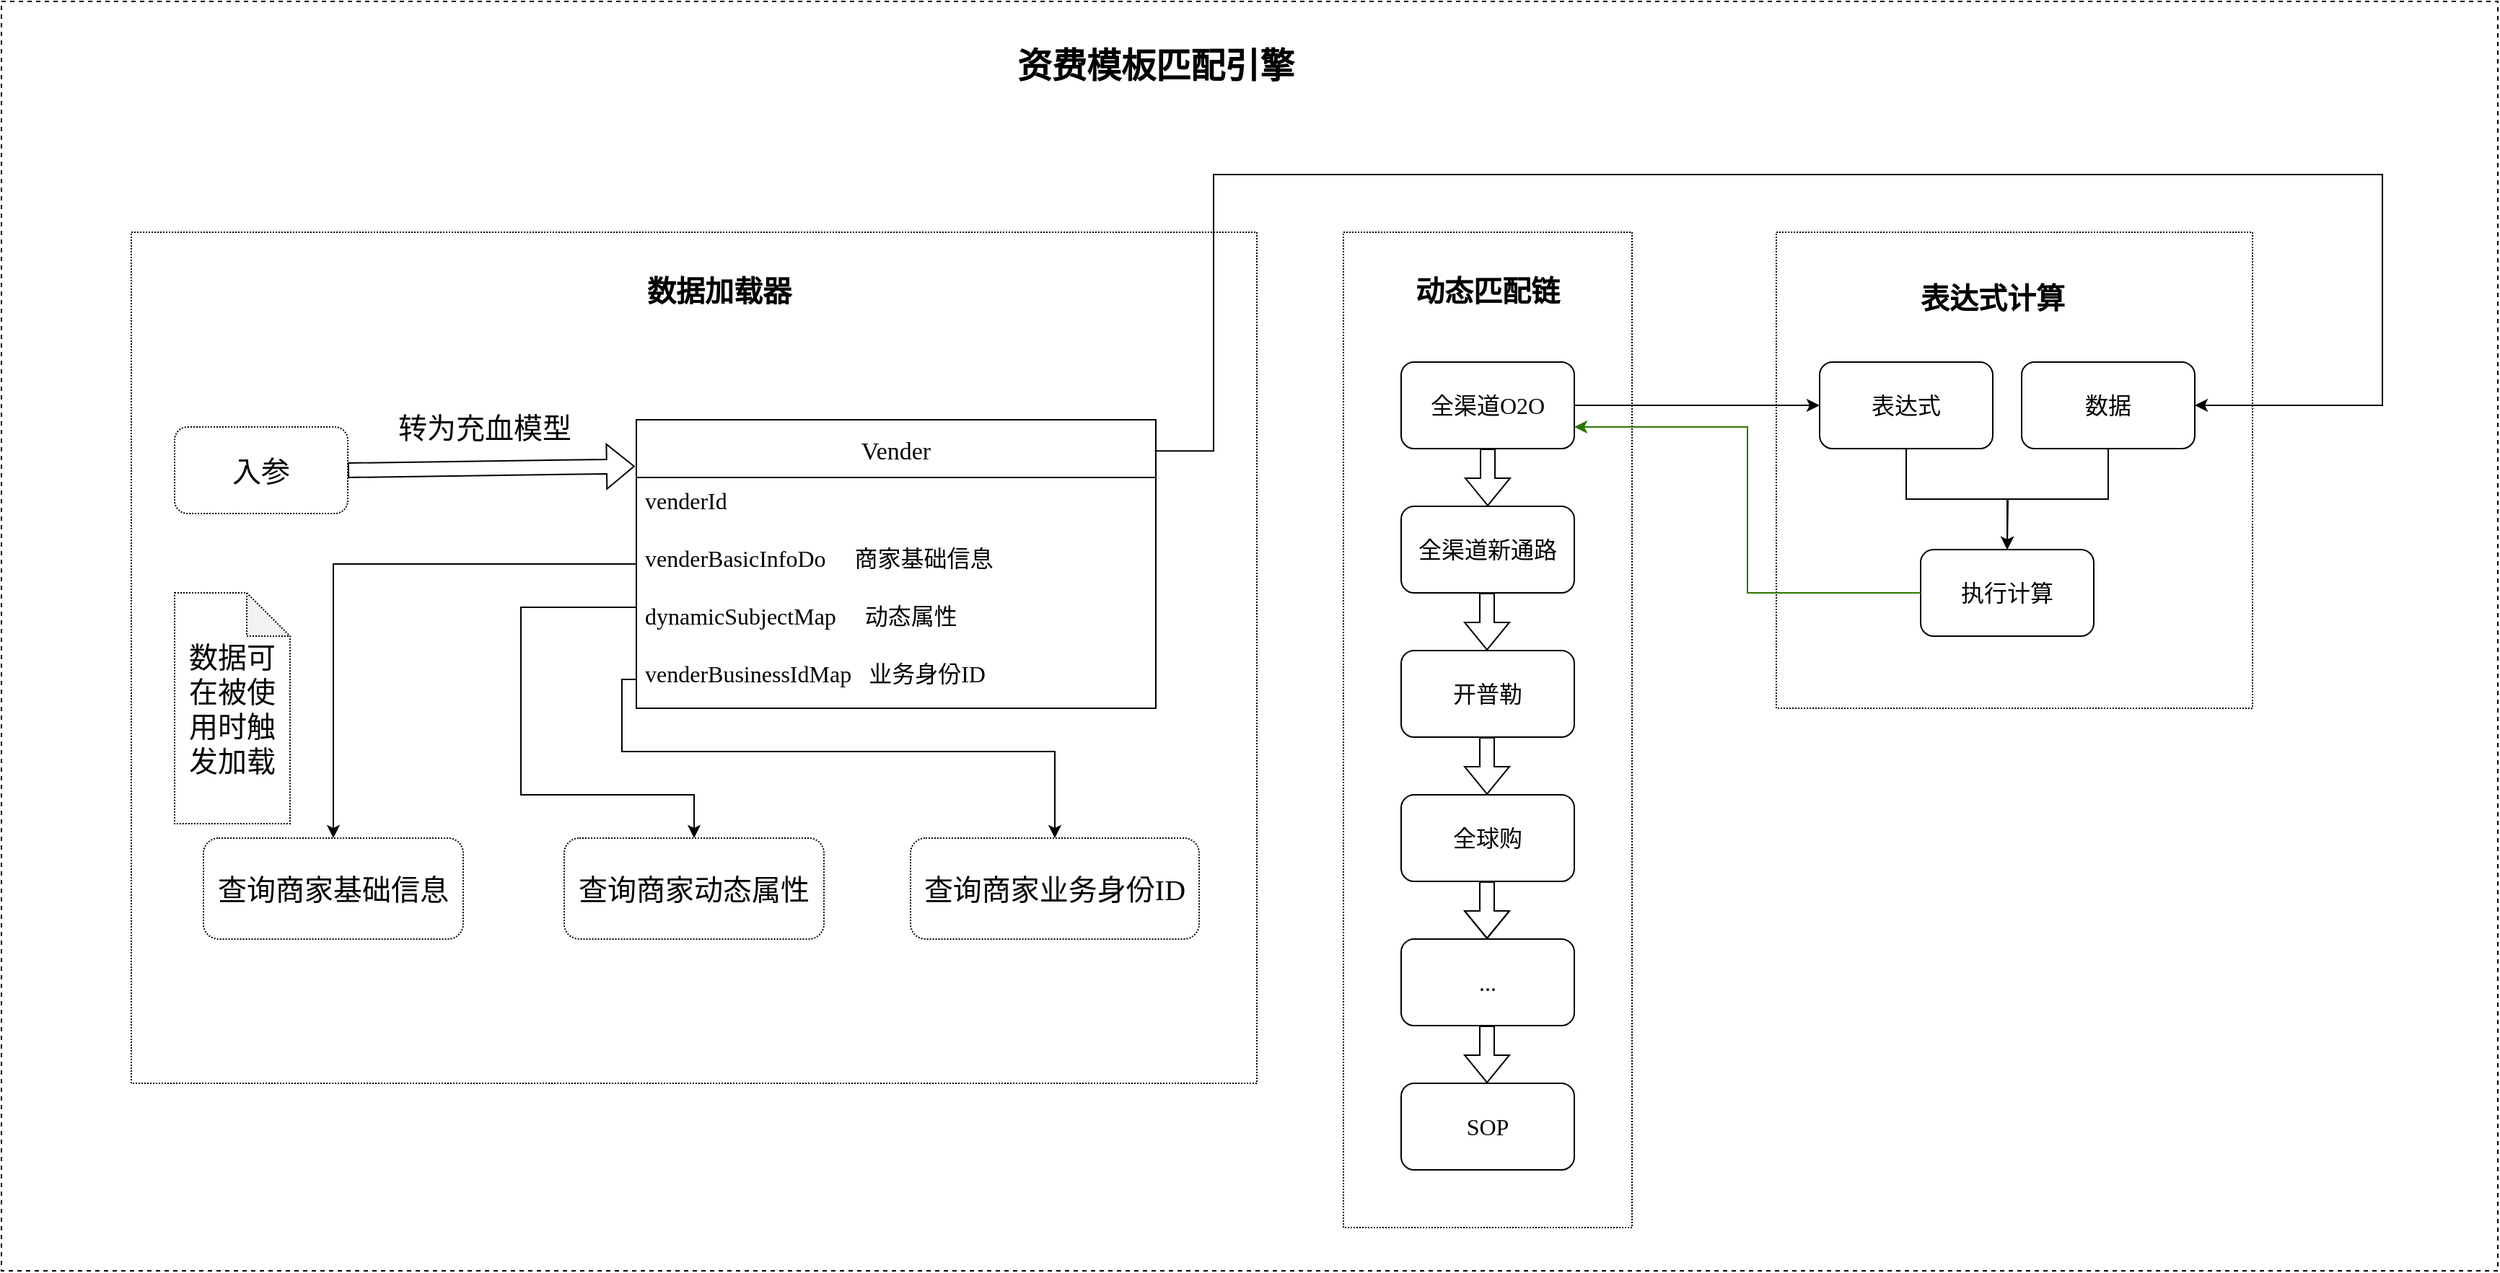 <mxfile version="20.3.7" type="github">
  <diagram id="bsSntz3MaLpm9zyaFs3J" name="第 1 页">
    <mxGraphModel dx="1986" dy="1160" grid="1" gridSize="10" guides="1" tooltips="1" connect="1" arrows="1" fold="1" page="1" pageScale="1" pageWidth="2800" pageHeight="2000" math="0" shadow="0">
      <root>
        <mxCell id="0" />
        <mxCell id="1" parent="0" />
        <mxCell id="RP6e3F4T2VRB4Au0Qs6i-22" value="" style="rounded=0;whiteSpace=wrap;html=1;fontFamily=Menlo;fontSize=16;dashed=1;" vertex="1" parent="1">
          <mxGeometry x="150" y="30" width="1730" height="880" as="geometry" />
        </mxCell>
        <mxCell id="RP6e3F4T2VRB4Au0Qs6i-24" value="" style="rounded=0;whiteSpace=wrap;html=1;fontFamily=Menlo;fontSize=16;dashed=1;dashPattern=1 1;" vertex="1" parent="1">
          <mxGeometry x="1080" y="190" width="200" height="690" as="geometry" />
        </mxCell>
        <mxCell id="RP6e3F4T2VRB4Au0Qs6i-23" value="" style="rounded=0;whiteSpace=wrap;html=1;fontFamily=Menlo;fontSize=16;dashed=1;dashPattern=1 1;" vertex="1" parent="1">
          <mxGeometry x="240" y="190" width="780" height="590" as="geometry" />
        </mxCell>
        <mxCell id="RP6e3F4T2VRB4Au0Qs6i-2" value="Vender" style="swimlane;fontStyle=0;childLayout=stackLayout;horizontal=1;startSize=40;horizontalStack=0;resizeParent=1;resizeParentMax=0;resizeLast=0;collapsible=1;marginBottom=0;align=center;fontSize=17;fontFamily=Menlo;" vertex="1" parent="1">
          <mxGeometry x="590" y="320" width="360" height="200" as="geometry" />
        </mxCell>
        <mxCell id="RP6e3F4T2VRB4Au0Qs6i-3" value="venderId" style="text;strokeColor=none;fillColor=none;spacingLeft=4;spacingRight=4;overflow=hidden;rotatable=0;points=[[0,0.5],[1,0.5]];portConstraint=eastwest;fontSize=16;fontFamily=Menlo;" vertex="1" parent="RP6e3F4T2VRB4Au0Qs6i-2">
          <mxGeometry y="40" width="360" height="40" as="geometry" />
        </mxCell>
        <mxCell id="RP6e3F4T2VRB4Au0Qs6i-4" value="venderBasicInfoDo     商家基础信息" style="text;strokeColor=none;fillColor=none;spacingLeft=4;spacingRight=4;overflow=hidden;rotatable=0;points=[[0,0.5],[1,0.5]];portConstraint=eastwest;fontSize=16;fontFamily=Menlo;" vertex="1" parent="RP6e3F4T2VRB4Au0Qs6i-2">
          <mxGeometry y="80" width="360" height="40" as="geometry" />
        </mxCell>
        <mxCell id="RP6e3F4T2VRB4Au0Qs6i-5" value="dynamicSubjectMap     动态属性" style="text;strokeColor=none;fillColor=none;spacingLeft=4;spacingRight=4;overflow=hidden;rotatable=0;points=[[0,0.5],[1,0.5]];portConstraint=eastwest;fontSize=16;fontFamily=Menlo;" vertex="1" parent="RP6e3F4T2VRB4Au0Qs6i-2">
          <mxGeometry y="120" width="360" height="40" as="geometry" />
        </mxCell>
        <mxCell id="RP6e3F4T2VRB4Au0Qs6i-9" value="venderBusinessIdMap   业务身份ID" style="text;strokeColor=none;fillColor=none;spacingLeft=4;spacingRight=4;overflow=hidden;rotatable=0;points=[[0,0.5],[1,0.5]];portConstraint=eastwest;fontSize=16;fontFamily=Menlo;" vertex="1" parent="RP6e3F4T2VRB4Au0Qs6i-2">
          <mxGeometry y="160" width="360" height="40" as="geometry" />
        </mxCell>
        <mxCell id="RP6e3F4T2VRB4Au0Qs6i-15" value="全渠道O2O" style="rounded=1;whiteSpace=wrap;html=1;fontFamily=Menlo;fontSize=16;" vertex="1" parent="1">
          <mxGeometry x="1120" y="280" width="120" height="60" as="geometry" />
        </mxCell>
        <mxCell id="RP6e3F4T2VRB4Au0Qs6i-16" value="全渠道新通路" style="rounded=1;whiteSpace=wrap;html=1;fontFamily=Menlo;fontSize=16;" vertex="1" parent="1">
          <mxGeometry x="1120" y="380" width="120" height="60" as="geometry" />
        </mxCell>
        <mxCell id="RP6e3F4T2VRB4Au0Qs6i-18" value="开普勒" style="rounded=1;whiteSpace=wrap;html=1;fontFamily=Menlo;fontSize=16;" vertex="1" parent="1">
          <mxGeometry x="1120" y="480" width="120" height="60" as="geometry" />
        </mxCell>
        <mxCell id="RP6e3F4T2VRB4Au0Qs6i-19" value="全球购" style="rounded=1;whiteSpace=wrap;html=1;fontFamily=Menlo;fontSize=16;" vertex="1" parent="1">
          <mxGeometry x="1120" y="580" width="120" height="60" as="geometry" />
        </mxCell>
        <mxCell id="RP6e3F4T2VRB4Au0Qs6i-20" value="..." style="rounded=1;whiteSpace=wrap;html=1;fontFamily=Menlo;fontSize=16;" vertex="1" parent="1">
          <mxGeometry x="1120" y="680" width="120" height="60" as="geometry" />
        </mxCell>
        <mxCell id="RP6e3F4T2VRB4Au0Qs6i-21" value="SOP" style="rounded=1;whiteSpace=wrap;html=1;fontFamily=Menlo;fontSize=16;" vertex="1" parent="1">
          <mxGeometry x="1120" y="780" width="120" height="60" as="geometry" />
        </mxCell>
        <mxCell id="RP6e3F4T2VRB4Au0Qs6i-25" value="" style="shape=flexArrow;endArrow=classic;html=1;rounded=0;fontFamily=Menlo;fontSize=16;" edge="1" parent="1">
          <mxGeometry width="50" height="50" relative="1" as="geometry">
            <mxPoint x="1180" y="340" as="sourcePoint" />
            <mxPoint x="1180" y="380" as="targetPoint" />
          </mxGeometry>
        </mxCell>
        <mxCell id="RP6e3F4T2VRB4Au0Qs6i-26" value="" style="shape=flexArrow;endArrow=classic;html=1;rounded=0;fontFamily=Menlo;fontSize=16;" edge="1" parent="1">
          <mxGeometry width="50" height="50" relative="1" as="geometry">
            <mxPoint x="1179.5" y="440" as="sourcePoint" />
            <mxPoint x="1179.5" y="480" as="targetPoint" />
          </mxGeometry>
        </mxCell>
        <mxCell id="RP6e3F4T2VRB4Au0Qs6i-27" value="" style="shape=flexArrow;endArrow=classic;html=1;rounded=0;fontFamily=Menlo;fontSize=16;" edge="1" parent="1">
          <mxGeometry width="50" height="50" relative="1" as="geometry">
            <mxPoint x="1179.5" y="540" as="sourcePoint" />
            <mxPoint x="1179.5" y="580" as="targetPoint" />
          </mxGeometry>
        </mxCell>
        <mxCell id="RP6e3F4T2VRB4Au0Qs6i-28" value="" style="shape=flexArrow;endArrow=classic;html=1;rounded=0;fontFamily=Menlo;fontSize=16;" edge="1" parent="1">
          <mxGeometry width="50" height="50" relative="1" as="geometry">
            <mxPoint x="1179.5" y="640" as="sourcePoint" />
            <mxPoint x="1179.5" y="680" as="targetPoint" />
            <Array as="points">
              <mxPoint x="1179.5" y="660" />
            </Array>
          </mxGeometry>
        </mxCell>
        <mxCell id="RP6e3F4T2VRB4Au0Qs6i-29" value="" style="shape=flexArrow;endArrow=classic;html=1;rounded=0;fontFamily=Menlo;fontSize=16;" edge="1" parent="1">
          <mxGeometry width="50" height="50" relative="1" as="geometry">
            <mxPoint x="1179.5" y="740" as="sourcePoint" />
            <mxPoint x="1179.5" y="780" as="targetPoint" />
          </mxGeometry>
        </mxCell>
        <mxCell id="RP6e3F4T2VRB4Au0Qs6i-30" value="动态匹配链" style="text;html=1;strokeColor=none;fillColor=none;align=center;verticalAlign=middle;whiteSpace=wrap;rounded=0;fontFamily=Menlo;fontSize=20;fontStyle=1" vertex="1" parent="1">
          <mxGeometry x="1125" y="210" width="110" height="40" as="geometry" />
        </mxCell>
        <mxCell id="RP6e3F4T2VRB4Au0Qs6i-31" value="资费模板匹配引擎" style="text;html=1;strokeColor=none;fillColor=none;align=center;verticalAlign=middle;whiteSpace=wrap;rounded=0;fontFamily=Menlo;fontSize=24;fontStyle=1" vertex="1" parent="1">
          <mxGeometry x="840" y="60" width="220" height="30" as="geometry" />
        </mxCell>
        <mxCell id="RP6e3F4T2VRB4Au0Qs6i-33" value="" style="rounded=0;whiteSpace=wrap;html=1;fontFamily=Menlo;fontSize=16;dashed=1;dashPattern=1 1;" vertex="1" parent="1">
          <mxGeometry x="1380" y="190" width="330" height="330" as="geometry" />
        </mxCell>
        <mxCell id="RP6e3F4T2VRB4Au0Qs6i-35" value="表达式计算" style="text;html=1;strokeColor=none;fillColor=none;align=center;verticalAlign=middle;whiteSpace=wrap;rounded=0;fontFamily=Menlo;fontSize=20;fontStyle=1" vertex="1" parent="1">
          <mxGeometry x="1450" y="220" width="160" height="30" as="geometry" />
        </mxCell>
        <mxCell id="RP6e3F4T2VRB4Au0Qs6i-36" value="表达式" style="rounded=1;whiteSpace=wrap;html=1;fontFamily=Menlo;fontSize=16;" vertex="1" parent="1">
          <mxGeometry x="1410" y="280" width="120" height="60" as="geometry" />
        </mxCell>
        <mxCell id="RP6e3F4T2VRB4Au0Qs6i-37" value="" style="endArrow=classic;html=1;rounded=0;fontFamily=Menlo;fontSize=16;exitX=1;exitY=0.5;exitDx=0;exitDy=0;entryX=0;entryY=0.5;entryDx=0;entryDy=0;" edge="1" parent="1" source="RP6e3F4T2VRB4Au0Qs6i-15" target="RP6e3F4T2VRB4Au0Qs6i-36">
          <mxGeometry width="50" height="50" relative="1" as="geometry">
            <mxPoint x="1300" y="350" as="sourcePoint" />
            <mxPoint x="1350" y="300" as="targetPoint" />
          </mxGeometry>
        </mxCell>
        <mxCell id="RP6e3F4T2VRB4Au0Qs6i-38" value="数据" style="rounded=1;whiteSpace=wrap;html=1;fontFamily=Menlo;fontSize=16;" vertex="1" parent="1">
          <mxGeometry x="1550" y="280" width="120" height="60" as="geometry" />
        </mxCell>
        <mxCell id="RP6e3F4T2VRB4Au0Qs6i-39" value="" style="endArrow=classic;html=1;rounded=0;fontFamily=Menlo;fontSize=16;entryX=1;entryY=0.5;entryDx=0;entryDy=0;exitX=0.998;exitY=0.108;exitDx=0;exitDy=0;edgeStyle=orthogonalEdgeStyle;exitPerimeter=0;" edge="1" parent="1" source="RP6e3F4T2VRB4Au0Qs6i-2" target="RP6e3F4T2VRB4Au0Qs6i-38">
          <mxGeometry width="50" height="50" relative="1" as="geometry">
            <mxPoint x="680" y="490" as="sourcePoint" />
            <mxPoint x="730" y="440" as="targetPoint" />
            <Array as="points">
              <mxPoint x="990" y="342" />
              <mxPoint x="990" y="150" />
              <mxPoint x="1800" y="150" />
              <mxPoint x="1800" y="310" />
            </Array>
          </mxGeometry>
        </mxCell>
        <mxCell id="RP6e3F4T2VRB4Au0Qs6i-40" value="执行计算" style="rounded=1;whiteSpace=wrap;html=1;fontFamily=Menlo;fontSize=16;" vertex="1" parent="1">
          <mxGeometry x="1480" y="410" width="120" height="60" as="geometry" />
        </mxCell>
        <mxCell id="RP6e3F4T2VRB4Au0Qs6i-41" value="" style="endArrow=classic;html=1;rounded=0;fontFamily=Menlo;fontSize=16;exitX=0.5;exitY=1;exitDx=0;exitDy=0;entryX=0.5;entryY=0;entryDx=0;entryDy=0;edgeStyle=orthogonalEdgeStyle;" edge="1" parent="1" source="RP6e3F4T2VRB4Au0Qs6i-36" target="RP6e3F4T2VRB4Au0Qs6i-40">
          <mxGeometry width="50" height="50" relative="1" as="geometry">
            <mxPoint x="1470" y="380" as="sourcePoint" />
            <mxPoint x="1520" y="330" as="targetPoint" />
          </mxGeometry>
        </mxCell>
        <mxCell id="RP6e3F4T2VRB4Au0Qs6i-42" value="" style="endArrow=classic;html=1;rounded=0;fontFamily=Menlo;fontSize=16;exitX=0.5;exitY=1;exitDx=0;exitDy=0;edgeStyle=orthogonalEdgeStyle;" edge="1" parent="1" source="RP6e3F4T2VRB4Au0Qs6i-38">
          <mxGeometry width="50" height="50" relative="1" as="geometry">
            <mxPoint x="1610" y="420" as="sourcePoint" />
            <mxPoint x="1540" y="410" as="targetPoint" />
          </mxGeometry>
        </mxCell>
        <mxCell id="RP6e3F4T2VRB4Au0Qs6i-43" value="" style="endArrow=classic;html=1;rounded=0;fontFamily=Menlo;fontSize=16;exitX=0;exitY=0.5;exitDx=0;exitDy=0;entryX=1;entryY=0.75;entryDx=0;entryDy=0;edgeStyle=orthogonalEdgeStyle;fillColor=#60a917;strokeColor=#2D7600;" edge="1" parent="1" source="RP6e3F4T2VRB4Au0Qs6i-40" target="RP6e3F4T2VRB4Au0Qs6i-15">
          <mxGeometry width="50" height="50" relative="1" as="geometry">
            <mxPoint x="1490" y="560" as="sourcePoint" />
            <mxPoint x="1540" y="510" as="targetPoint" />
          </mxGeometry>
        </mxCell>
        <mxCell id="RP6e3F4T2VRB4Au0Qs6i-46" value="&lt;font style=&quot;font-size: 20px;&quot;&gt;&lt;b&gt;数据加载器&lt;/b&gt;&lt;/font&gt;" style="text;html=1;strokeColor=none;fillColor=none;align=center;verticalAlign=middle;whiteSpace=wrap;rounded=0;dashed=1;dashPattern=1 1;fontFamily=Menlo;fontSize=16;" vertex="1" parent="1">
          <mxGeometry x="590" y="215" width="115" height="30" as="geometry" />
        </mxCell>
        <mxCell id="RP6e3F4T2VRB4Au0Qs6i-48" value="入参" style="rounded=1;whiteSpace=wrap;html=1;dashed=1;dashPattern=1 1;fontFamily=Menlo;fontSize=20;" vertex="1" parent="1">
          <mxGeometry x="270" y="325" width="120" height="60" as="geometry" />
        </mxCell>
        <mxCell id="RP6e3F4T2VRB4Au0Qs6i-49" value="" style="shape=flexArrow;endArrow=classic;html=1;rounded=0;fontFamily=Menlo;fontSize=20;exitX=1;exitY=0.5;exitDx=0;exitDy=0;entryX=-0.003;entryY=0.161;entryDx=0;entryDy=0;entryPerimeter=0;" edge="1" parent="1" source="RP6e3F4T2VRB4Au0Qs6i-48" target="RP6e3F4T2VRB4Au0Qs6i-2">
          <mxGeometry width="50" height="50" relative="1" as="geometry">
            <mxPoint x="430" y="400" as="sourcePoint" />
            <mxPoint x="480" y="350" as="targetPoint" />
          </mxGeometry>
        </mxCell>
        <mxCell id="RP6e3F4T2VRB4Au0Qs6i-50" value="转为充血模型" style="text;html=1;strokeColor=none;fillColor=none;align=center;verticalAlign=middle;whiteSpace=wrap;rounded=0;dashed=1;dashPattern=1 1;fontFamily=Menlo;fontSize=20;" vertex="1" parent="1">
          <mxGeometry x="420" y="310" width="130" height="30" as="geometry" />
        </mxCell>
        <mxCell id="RP6e3F4T2VRB4Au0Qs6i-52" value="查询商家基础信息" style="rounded=1;whiteSpace=wrap;html=1;dashed=1;dashPattern=1 1;fontFamily=Menlo;fontSize=20;" vertex="1" parent="1">
          <mxGeometry x="290" y="610" width="180" height="70" as="geometry" />
        </mxCell>
        <mxCell id="RP6e3F4T2VRB4Au0Qs6i-53" value="查询商家动态属性" style="rounded=1;whiteSpace=wrap;html=1;dashed=1;dashPattern=1 1;fontFamily=Menlo;fontSize=20;" vertex="1" parent="1">
          <mxGeometry x="540" y="610" width="180" height="70" as="geometry" />
        </mxCell>
        <mxCell id="RP6e3F4T2VRB4Au0Qs6i-54" value="查询商家业务身份ID" style="rounded=1;whiteSpace=wrap;html=1;dashed=1;dashPattern=1 1;fontFamily=Menlo;fontSize=20;" vertex="1" parent="1">
          <mxGeometry x="780" y="610" width="200" height="70" as="geometry" />
        </mxCell>
        <mxCell id="RP6e3F4T2VRB4Au0Qs6i-55" value="" style="endArrow=classic;html=1;rounded=0;fontFamily=Menlo;fontSize=20;entryX=0.5;entryY=0;entryDx=0;entryDy=0;exitX=0;exitY=0.5;exitDx=0;exitDy=0;edgeStyle=orthogonalEdgeStyle;" edge="1" parent="1" source="RP6e3F4T2VRB4Au0Qs6i-4" target="RP6e3F4T2VRB4Au0Qs6i-52">
          <mxGeometry width="50" height="50" relative="1" as="geometry">
            <mxPoint x="490" y="470" as="sourcePoint" />
            <mxPoint x="540" y="420" as="targetPoint" />
          </mxGeometry>
        </mxCell>
        <mxCell id="RP6e3F4T2VRB4Au0Qs6i-56" value="" style="endArrow=classic;html=1;rounded=0;fontFamily=Menlo;fontSize=20;entryX=0.5;entryY=0;entryDx=0;entryDy=0;exitX=0;exitY=0.25;exitDx=0;exitDy=0;exitPerimeter=0;edgeStyle=orthogonalEdgeStyle;" edge="1" parent="1" source="RP6e3F4T2VRB4Au0Qs6i-5" target="RP6e3F4T2VRB4Au0Qs6i-53">
          <mxGeometry width="50" height="50" relative="1" as="geometry">
            <mxPoint x="510" y="530" as="sourcePoint" />
            <mxPoint x="560" y="480" as="targetPoint" />
            <Array as="points">
              <mxPoint x="510" y="450" />
              <mxPoint x="510" y="580" />
              <mxPoint x="630" y="580" />
            </Array>
          </mxGeometry>
        </mxCell>
        <mxCell id="RP6e3F4T2VRB4Au0Qs6i-57" value="" style="endArrow=classic;html=1;rounded=0;fontFamily=Menlo;fontSize=20;exitX=0;exitY=0.5;exitDx=0;exitDy=0;entryX=0.5;entryY=0;entryDx=0;entryDy=0;edgeStyle=orthogonalEdgeStyle;" edge="1" parent="1" source="RP6e3F4T2VRB4Au0Qs6i-9" target="RP6e3F4T2VRB4Au0Qs6i-54">
          <mxGeometry width="50" height="50" relative="1" as="geometry">
            <mxPoint x="780" y="600" as="sourcePoint" />
            <mxPoint x="830" y="550" as="targetPoint" />
            <Array as="points">
              <mxPoint x="580" y="500" />
              <mxPoint x="580" y="550" />
              <mxPoint x="880" y="550" />
            </Array>
          </mxGeometry>
        </mxCell>
        <mxCell id="RP6e3F4T2VRB4Au0Qs6i-58" value="数据可在被使用时触发加载" style="shape=note;whiteSpace=wrap;html=1;backgroundOutline=1;darkOpacity=0.05;dashed=1;dashPattern=1 1;fontFamily=Menlo;fontSize=20;" vertex="1" parent="1">
          <mxGeometry x="270" y="440" width="80" height="160" as="geometry" />
        </mxCell>
      </root>
    </mxGraphModel>
  </diagram>
</mxfile>
